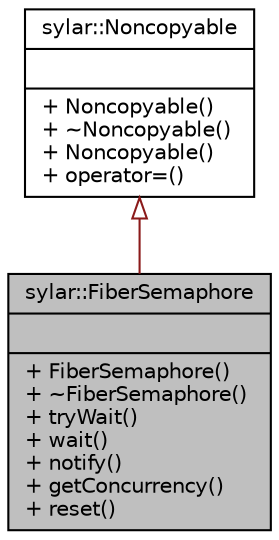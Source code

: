 digraph "sylar::FiberSemaphore"
{
 // LATEX_PDF_SIZE
  edge [fontname="Helvetica",fontsize="10",labelfontname="Helvetica",labelfontsize="10"];
  node [fontname="Helvetica",fontsize="10",shape=record];
  Node1 [label="{sylar::FiberSemaphore\n||+ FiberSemaphore()\l+ ~FiberSemaphore()\l+ tryWait()\l+ wait()\l+ notify()\l+ getConcurrency()\l+ reset()\l}",height=0.2,width=0.4,color="black", fillcolor="grey75", style="filled", fontcolor="black",tooltip=" "];
  Node2 -> Node1 [dir="back",color="firebrick4",fontsize="10",style="solid",arrowtail="onormal",fontname="Helvetica"];
  Node2 [label="{sylar::Noncopyable\n||+ Noncopyable()\l+ ~Noncopyable()\l+ Noncopyable()\l+ operator=()\l}",height=0.2,width=0.4,color="black", fillcolor="white", style="filled",URL="$classsylar_1_1Noncopyable.html",tooltip="对象无法拷贝,赋值"];
}
